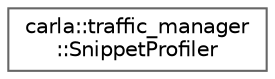 digraph "类继承关系图"
{
 // INTERACTIVE_SVG=YES
 // LATEX_PDF_SIZE
  bgcolor="transparent";
  edge [fontname=Helvetica,fontsize=10,labelfontname=Helvetica,labelfontsize=10];
  node [fontname=Helvetica,fontsize=10,shape=box,height=0.2,width=0.4];
  rankdir="LR";
  Node0 [id="Node000000",label="carla::traffic_manager\l::SnippetProfiler",height=0.2,width=0.4,color="grey40", fillcolor="white", style="filled",URL="$d1/d84/classcarla_1_1traffic__manager_1_1SnippetProfiler.html",tooltip=" "];
}
